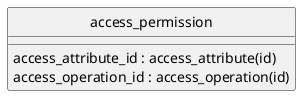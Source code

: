 @startuml uml
skinparam monochrome true
skinparam linetype ortho
hide circle

entity access_permission {
    access_attribute_id : access_attribute(id)
    access_operation_id : access_operation(id)
}
